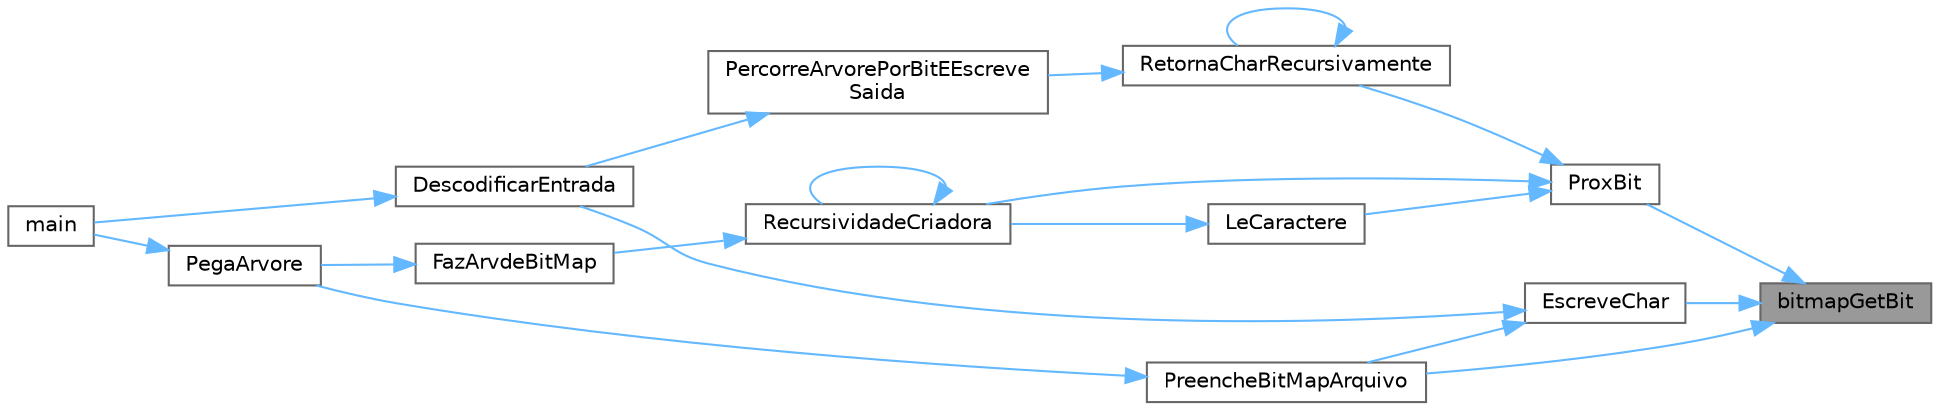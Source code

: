 digraph "bitmapGetBit"
{
 // LATEX_PDF_SIZE
  bgcolor="transparent";
  edge [fontname=Helvetica,fontsize=10,labelfontname=Helvetica,labelfontsize=10];
  node [fontname=Helvetica,fontsize=10,shape=box,height=0.2,width=0.4];
  rankdir="RL";
  Node1 [label="bitmapGetBit",height=0.2,width=0.4,color="gray40", fillcolor="grey60", style="filled", fontcolor="black",tooltip=" "];
  Node1 -> Node2 [dir="back",color="steelblue1",style="solid"];
  Node2 [label="EscreveChar",height=0.2,width=0.4,color="grey40", fillcolor="white", style="filled",URL="$_arvore_8c.html#abef2d066901108b1a90121a6411e43c4",tooltip="Escreve o char em bits (ascii)"];
  Node2 -> Node3 [dir="back",color="steelblue1",style="solid"];
  Node3 [label="DescodificarEntrada",height=0.2,width=0.4,color="grey40", fillcolor="white", style="filled",URL="$_decodificador_8c.html#a92327d77e14adac52847850f2aded1f3",tooltip="Decodifica o arquivo de entrada com base na arvore de Huffman passada Escrevendo o resultado no arqui..."];
  Node3 -> Node4 [dir="back",color="steelblue1",style="solid"];
  Node4 [label="main",height=0.2,width=0.4,color="grey40", fillcolor="white", style="filled",URL="$_decodificador_8c.html#abf9e6b7e6f15df4b525a2e7705ba3089",tooltip=" "];
  Node2 -> Node5 [dir="back",color="steelblue1",style="solid"];
  Node5 [label="PreencheBitMapArquivo",height=0.2,width=0.4,color="grey40", fillcolor="white", style="filled",URL="$_decodificador_8c.html#ae772ebf98171e99b223a791bc867fbbf",tooltip="Preenche bitmap com a quantidade de bits informada do arquivo passado."];
  Node5 -> Node6 [dir="back",color="steelblue1",style="solid"];
  Node6 [label="PegaArvore",height=0.2,width=0.4,color="grey40", fillcolor="white", style="filled",URL="$_decodificador_8c.html#a350e3a2d1764f2357fe860705c2be1a3",tooltip="Monta uma arvore de Huffman com base no cabecalho presente no arquivo de entrada."];
  Node6 -> Node4 [dir="back",color="steelblue1",style="solid"];
  Node1 -> Node5 [dir="back",color="steelblue1",style="solid"];
  Node1 -> Node7 [dir="back",color="steelblue1",style="solid"];
  Node7 [label="ProxBit",height=0.2,width=0.4,color="grey40", fillcolor="white", style="filled",URL="$_bitindex_8c.html#a3d10e37dd981c668b0db91cebc255246",tooltip="Retorna o proximo bit do bitmap, caso omesmo fosse tratado como uma pilha."];
  Node7 -> Node8 [dir="back",color="steelblue1",style="solid"];
  Node8 [label="LeCaractere",height=0.2,width=0.4,color="grey40", fillcolor="white", style="filled",URL="$_bitindex_8c.html#a0593341cccbcde30b5c85c832e1d4aa2",tooltip="Retorna os proximos 8 bits do bitmap, concatenados em um char."];
  Node8 -> Node9 [dir="back",color="steelblue1",style="solid"];
  Node9 [label="RecursividadeCriadora",height=0.2,width=0.4,color="grey40", fillcolor="white", style="filled",URL="$_arvore_8c.html#a87505f6fe3718fc93dc8f907127a6a6b",tooltip="Funcao recursiva auxiliar de FazArvdeBitMap. Nessa funcao, lemos o bitmap indexado contendo a arvore ..."];
  Node9 -> Node10 [dir="back",color="steelblue1",style="solid"];
  Node10 [label="FazArvdeBitMap",height=0.2,width=0.4,color="grey40", fillcolor="white", style="filled",URL="$_arvore_8c.html#a8fe51cc09bbed0a34bd2ac0d826c9512",tooltip="Dado um bitmap contendo a arvore serializada em pre-ordem, retorna a mesma desserializada para uso no..."];
  Node10 -> Node6 [dir="back",color="steelblue1",style="solid"];
  Node9 -> Node9 [dir="back",color="steelblue1",style="solid"];
  Node7 -> Node9 [dir="back",color="steelblue1",style="solid"];
  Node7 -> Node11 [dir="back",color="steelblue1",style="solid"];
  Node11 [label="RetornaCharRecursivamente",height=0.2,width=0.4,color="grey40", fillcolor="white", style="filled",URL="$_arvore_8c.html#a9dc4c14ca5384fca4c32be6d40e5b2b1",tooltip="Funcao recusiva auxiliar de PercorreArvorePorBitEEscreveSaida. Faz a decodificacao de um caractere pr..."];
  Node11 -> Node12 [dir="back",color="steelblue1",style="solid"];
  Node12 [label="PercorreArvorePorBitEEscreve\lSaida",height=0.2,width=0.4,color="grey40", fillcolor="white", style="filled",URL="$_arvore_8c.html#a2a046926fc047d7085c4a1714366a868",tooltip="Decodifica o conteudo de um Bitmap Indexado com base na Arvore de Huffman passada,..."];
  Node12 -> Node3 [dir="back",color="steelblue1",style="solid"];
  Node11 -> Node11 [dir="back",color="steelblue1",style="solid"];
}
